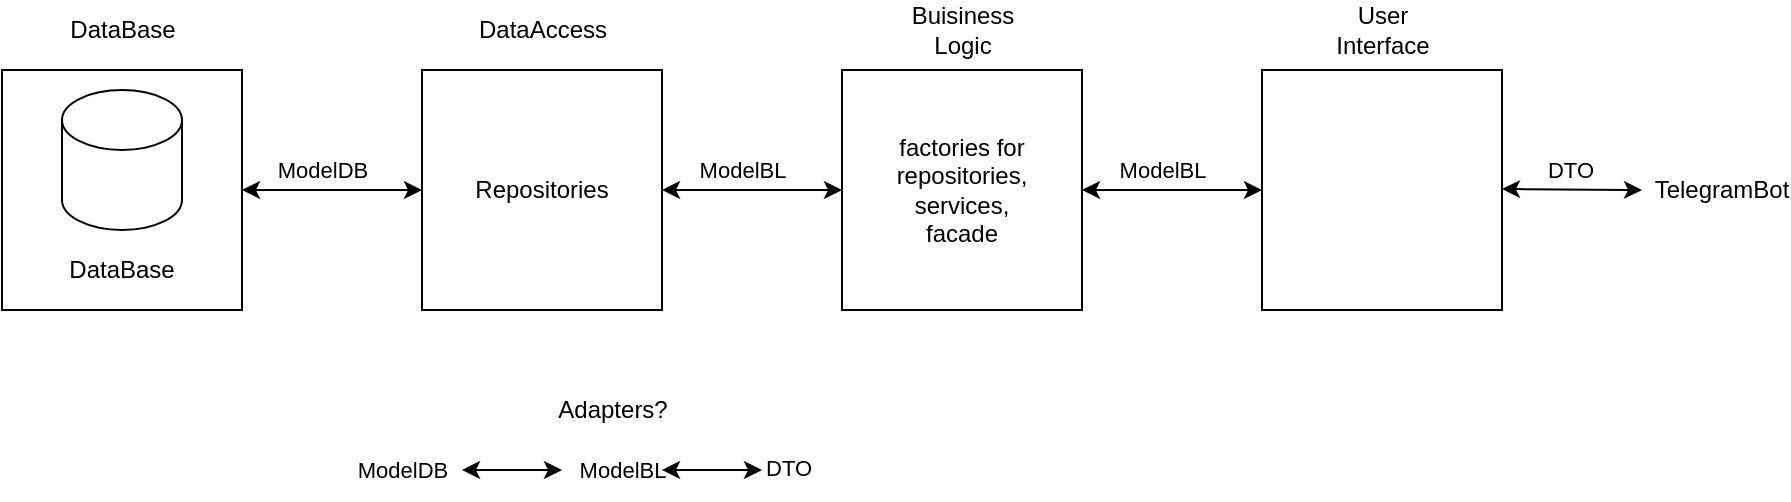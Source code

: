 <mxfile version="13.9.9" type="device"><diagram id="98S0T4HPpoMUBXJXaR6j" name="Страница 1"><mxGraphModel dx="952" dy="644" grid="1" gridSize="10" guides="1" tooltips="1" connect="1" arrows="1" fold="1" page="1" pageScale="1" pageWidth="827" pageHeight="1169" math="0" shadow="0"><root><mxCell id="0"/><mxCell id="1" parent="0"/><mxCell id="6FLjUZzUFgMVwfMcdnKA-1" value="" style="rounded=0;whiteSpace=wrap;html=1;" parent="1" vertex="1"><mxGeometry x="170" y="280" width="120" height="120" as="geometry"/></mxCell><mxCell id="6FLjUZzUFgMVwfMcdnKA-3" value="DataBase" style="text;html=1;align=center;verticalAlign=middle;resizable=0;points=[];autosize=1;" parent="1" vertex="1"><mxGeometry x="195" y="250" width="70" height="20" as="geometry"/></mxCell><mxCell id="6FLjUZzUFgMVwfMcdnKA-5" value="" style="shape=cylinder3;whiteSpace=wrap;html=1;boundedLbl=1;backgroundOutline=1;size=15;" parent="1" vertex="1"><mxGeometry x="200" y="290" width="60" height="70" as="geometry"/></mxCell><mxCell id="6FLjUZzUFgMVwfMcdnKA-6" value="DataBase" style="text;html=1;strokeColor=none;fillColor=none;align=center;verticalAlign=middle;whiteSpace=wrap;rounded=0;" parent="1" vertex="1"><mxGeometry x="210" y="370" width="40" height="20" as="geometry"/></mxCell><mxCell id="6FLjUZzUFgMVwfMcdnKA-7" value="" style="rounded=0;whiteSpace=wrap;html=1;" parent="1" vertex="1"><mxGeometry x="380" y="280" width="120" height="120" as="geometry"/></mxCell><mxCell id="6FLjUZzUFgMVwfMcdnKA-8" value="DataAccess" style="text;html=1;align=center;verticalAlign=middle;resizable=0;points=[];autosize=1;" parent="1" vertex="1"><mxGeometry x="400" y="250" width="80" height="20" as="geometry"/></mxCell><mxCell id="6FLjUZzUFgMVwfMcdnKA-10" value="Repositories" style="text;html=1;strokeColor=none;fillColor=none;align=center;verticalAlign=middle;whiteSpace=wrap;rounded=0;" parent="1" vertex="1"><mxGeometry x="420" y="330" width="40" height="20" as="geometry"/></mxCell><mxCell id="6FLjUZzUFgMVwfMcdnKA-11" value="" style="endArrow=classic;startArrow=classic;html=1;exitX=1;exitY=0.5;exitDx=0;exitDy=0;entryX=0;entryY=0.5;entryDx=0;entryDy=0;" parent="1" source="6FLjUZzUFgMVwfMcdnKA-1" target="6FLjUZzUFgMVwfMcdnKA-7" edge="1"><mxGeometry width="50" height="50" relative="1" as="geometry"><mxPoint x="390" y="420" as="sourcePoint"/><mxPoint x="440" y="370" as="targetPoint"/></mxGeometry></mxCell><mxCell id="6FLjUZzUFgMVwfMcdnKA-12" value="ModelDB" style="edgeLabel;html=1;align=center;verticalAlign=middle;resizable=0;points=[];" parent="6FLjUZzUFgMVwfMcdnKA-11" vertex="1" connectable="0"><mxGeometry x="-0.362" relative="1" as="geometry"><mxPoint x="11" y="-10" as="offset"/></mxGeometry></mxCell><mxCell id="6FLjUZzUFgMVwfMcdnKA-13" value="" style="rounded=0;whiteSpace=wrap;html=1;" parent="1" vertex="1"><mxGeometry x="590" y="280" width="120" height="120" as="geometry"/></mxCell><mxCell id="6FLjUZzUFgMVwfMcdnKA-14" value="Buisiness&lt;br&gt;Logic" style="text;html=1;align=center;verticalAlign=middle;resizable=0;points=[];autosize=1;" parent="1" vertex="1"><mxGeometry x="615" y="245" width="70" height="30" as="geometry"/></mxCell><mxCell id="6FLjUZzUFgMVwfMcdnKA-15" value="factories for repositories,&lt;br&gt;services,&lt;br&gt;facade" style="text;html=1;strokeColor=none;fillColor=none;align=center;verticalAlign=middle;whiteSpace=wrap;rounded=0;" parent="1" vertex="1"><mxGeometry x="630" y="330" width="40" height="20" as="geometry"/></mxCell><mxCell id="6FLjUZzUFgMVwfMcdnKA-16" value="" style="endArrow=classic;startArrow=classic;html=1;exitX=1;exitY=0.5;exitDx=0;exitDy=0;entryX=0;entryY=0.5;entryDx=0;entryDy=0;" parent="1" target="6FLjUZzUFgMVwfMcdnKA-13" edge="1"><mxGeometry width="50" height="50" relative="1" as="geometry"><mxPoint x="500" y="340" as="sourcePoint"/><mxPoint x="650" y="370" as="targetPoint"/></mxGeometry></mxCell><mxCell id="6FLjUZzUFgMVwfMcdnKA-17" value="ModelBL" style="edgeLabel;html=1;align=center;verticalAlign=middle;resizable=0;points=[];" parent="6FLjUZzUFgMVwfMcdnKA-16" vertex="1" connectable="0"><mxGeometry x="-0.362" relative="1" as="geometry"><mxPoint x="11" y="-10" as="offset"/></mxGeometry></mxCell><mxCell id="6FLjUZzUFgMVwfMcdnKA-27" value="" style="endArrow=classic;startArrow=classic;html=1;exitX=1;exitY=0.5;exitDx=0;exitDy=0;entryX=0;entryY=0.5;entryDx=0;entryDy=0;" parent="1" edge="1"><mxGeometry width="50" height="50" relative="1" as="geometry"><mxPoint x="710" y="340" as="sourcePoint"/><mxPoint x="800" y="340" as="targetPoint"/></mxGeometry></mxCell><mxCell id="6FLjUZzUFgMVwfMcdnKA-28" value="ModelBL" style="edgeLabel;html=1;align=center;verticalAlign=middle;resizable=0;points=[];" parent="6FLjUZzUFgMVwfMcdnKA-27" vertex="1" connectable="0"><mxGeometry x="-0.362" relative="1" as="geometry"><mxPoint x="11" y="-10" as="offset"/></mxGeometry></mxCell><mxCell id="6FLjUZzUFgMVwfMcdnKA-29" value="" style="rounded=0;whiteSpace=wrap;html=1;" parent="1" vertex="1"><mxGeometry x="800" y="280" width="120" height="120" as="geometry"/></mxCell><mxCell id="6FLjUZzUFgMVwfMcdnKA-30" value="User&lt;br&gt;Interface" style="text;html=1;align=center;verticalAlign=middle;resizable=0;points=[];autosize=1;" parent="1" vertex="1"><mxGeometry x="830" y="245" width="60" height="30" as="geometry"/></mxCell><mxCell id="6FLjUZzUFgMVwfMcdnKA-31" value="TelegramBot" style="text;html=1;strokeColor=none;fillColor=none;align=center;verticalAlign=middle;whiteSpace=wrap;rounded=0;" parent="1" vertex="1"><mxGeometry x="1010" y="330" width="40" height="20" as="geometry"/></mxCell><mxCell id="6FLjUZzUFgMVwfMcdnKA-32" value="" style="endArrow=classic;startArrow=classic;html=1;exitX=1;exitY=0.5;exitDx=0;exitDy=0;" parent="1" edge="1"><mxGeometry width="50" height="50" relative="1" as="geometry"><mxPoint x="920" y="339.5" as="sourcePoint"/><mxPoint x="990" y="340" as="targetPoint"/></mxGeometry></mxCell><mxCell id="6FLjUZzUFgMVwfMcdnKA-33" value="DTO" style="edgeLabel;html=1;align=center;verticalAlign=middle;resizable=0;points=[];" parent="6FLjUZzUFgMVwfMcdnKA-32" vertex="1" connectable="0"><mxGeometry x="-0.362" relative="1" as="geometry"><mxPoint x="11" y="-10" as="offset"/></mxGeometry></mxCell><mxCell id="6FLjUZzUFgMVwfMcdnKA-34" value="ModelDB" style="edgeLabel;html=1;align=center;verticalAlign=middle;resizable=0;points=[];" parent="1" vertex="1" connectable="0"><mxGeometry x="370" y="480" as="geometry"/></mxCell><mxCell id="6FLjUZzUFgMVwfMcdnKA-35" value="ModelBL" style="edgeLabel;html=1;align=center;verticalAlign=middle;resizable=0;points=[];" parent="1" vertex="1" connectable="0"><mxGeometry x="480" y="480" as="geometry"/></mxCell><mxCell id="6FLjUZzUFgMVwfMcdnKA-38" value="&lt;span style=&quot;color: rgb(0, 0, 0); font-family: helvetica; font-size: 11px; font-style: normal; font-weight: 400; letter-spacing: normal; text-align: center; text-indent: 0px; text-transform: none; word-spacing: 0px; background-color: rgb(255, 255, 255); display: inline; float: none;&quot;&gt;DTO&lt;/span&gt;" style="text;whiteSpace=wrap;html=1;" parent="1" vertex="1"><mxGeometry x="550" y="465" width="50" height="30" as="geometry"/></mxCell><mxCell id="6FLjUZzUFgMVwfMcdnKA-39" value="" style="endArrow=classic;startArrow=classic;html=1;" parent="1" edge="1"><mxGeometry width="50" height="50" relative="1" as="geometry"><mxPoint x="400" y="480" as="sourcePoint"/><mxPoint x="450" y="480" as="targetPoint"/></mxGeometry></mxCell><mxCell id="6FLjUZzUFgMVwfMcdnKA-40" value="" style="endArrow=classic;startArrow=classic;html=1;entryX=0;entryY=0.5;entryDx=0;entryDy=0;" parent="1" target="6FLjUZzUFgMVwfMcdnKA-38" edge="1"><mxGeometry width="50" height="50" relative="1" as="geometry"><mxPoint x="500" y="480" as="sourcePoint"/><mxPoint x="460" y="490" as="targetPoint"/></mxGeometry></mxCell><mxCell id="6FLjUZzUFgMVwfMcdnKA-41" value="Adapters?" style="text;html=1;align=center;verticalAlign=middle;resizable=0;points=[];autosize=1;" parent="1" vertex="1"><mxGeometry x="440" y="440" width="70" height="20" as="geometry"/></mxCell></root></mxGraphModel></diagram></mxfile>